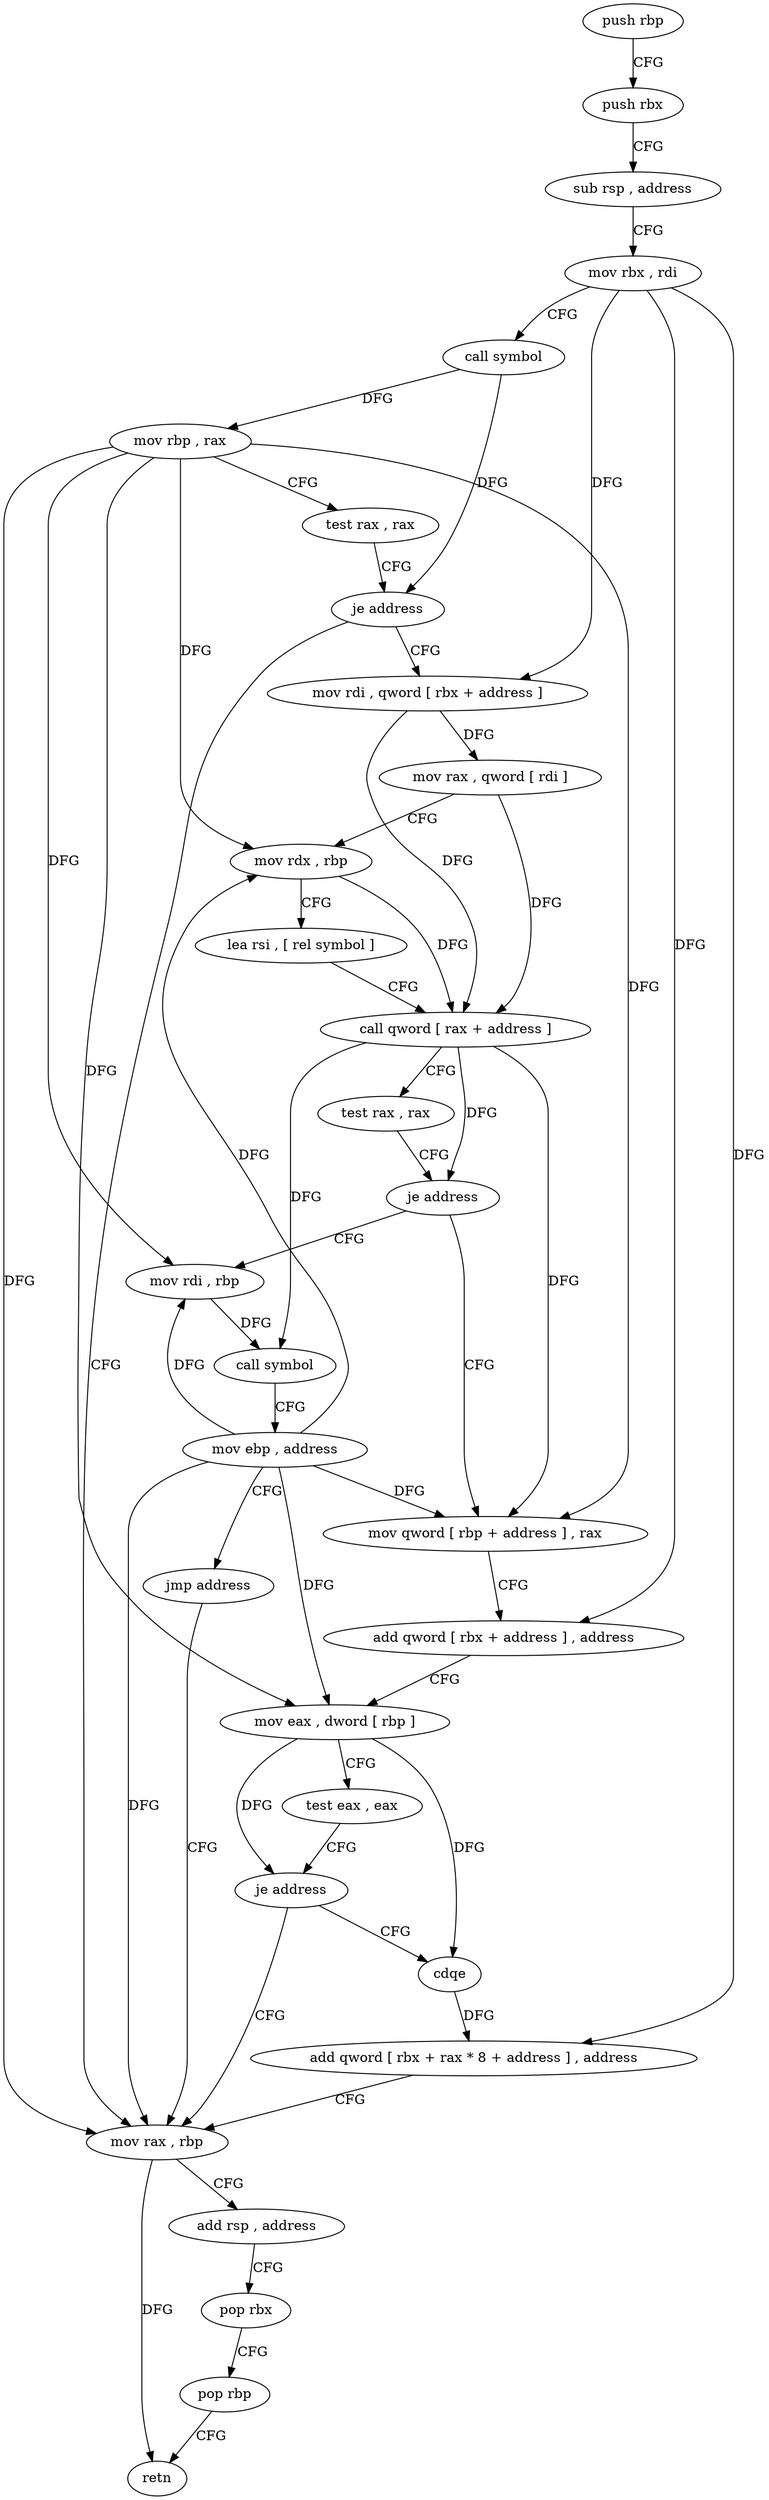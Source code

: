 digraph "func" {
"80040" [label = "push rbp" ]
"80041" [label = "push rbx" ]
"80042" [label = "sub rsp , address" ]
"80046" [label = "mov rbx , rdi" ]
"80049" [label = "call symbol" ]
"80054" [label = "mov rbp , rax" ]
"80057" [label = "test rax , rax" ]
"80060" [label = "je address" ]
"80123" [label = "mov rax , rbp" ]
"80062" [label = "mov rdi , qword [ rbx + address ]" ]
"80126" [label = "add rsp , address" ]
"80130" [label = "pop rbx" ]
"80131" [label = "pop rbp" ]
"80132" [label = "retn" ]
"80069" [label = "mov rax , qword [ rdi ]" ]
"80072" [label = "mov rdx , rbp" ]
"80075" [label = "lea rsi , [ rel symbol ]" ]
"80082" [label = "call qword [ rax + address ]" ]
"80088" [label = "test rax , rax" ]
"80091" [label = "je address" ]
"80133" [label = "mov rdi , rbp" ]
"80093" [label = "mov qword [ rbp + address ] , rax" ]
"80136" [label = "call symbol" ]
"80141" [label = "mov ebp , address" ]
"80146" [label = "jmp address" ]
"80097" [label = "add qword [ rbx + address ] , address" ]
"80105" [label = "mov eax , dword [ rbp ]" ]
"80108" [label = "test eax , eax" ]
"80110" [label = "je address" ]
"80112" [label = "cdqe" ]
"80114" [label = "add qword [ rbx + rax * 8 + address ] , address" ]
"80040" -> "80041" [ label = "CFG" ]
"80041" -> "80042" [ label = "CFG" ]
"80042" -> "80046" [ label = "CFG" ]
"80046" -> "80049" [ label = "CFG" ]
"80046" -> "80062" [ label = "DFG" ]
"80046" -> "80097" [ label = "DFG" ]
"80046" -> "80114" [ label = "DFG" ]
"80049" -> "80054" [ label = "DFG" ]
"80049" -> "80060" [ label = "DFG" ]
"80054" -> "80057" [ label = "CFG" ]
"80054" -> "80123" [ label = "DFG" ]
"80054" -> "80072" [ label = "DFG" ]
"80054" -> "80133" [ label = "DFG" ]
"80054" -> "80093" [ label = "DFG" ]
"80054" -> "80105" [ label = "DFG" ]
"80057" -> "80060" [ label = "CFG" ]
"80060" -> "80123" [ label = "CFG" ]
"80060" -> "80062" [ label = "CFG" ]
"80123" -> "80126" [ label = "CFG" ]
"80123" -> "80132" [ label = "DFG" ]
"80062" -> "80069" [ label = "DFG" ]
"80062" -> "80082" [ label = "DFG" ]
"80126" -> "80130" [ label = "CFG" ]
"80130" -> "80131" [ label = "CFG" ]
"80131" -> "80132" [ label = "CFG" ]
"80069" -> "80072" [ label = "CFG" ]
"80069" -> "80082" [ label = "DFG" ]
"80072" -> "80075" [ label = "CFG" ]
"80072" -> "80082" [ label = "DFG" ]
"80075" -> "80082" [ label = "CFG" ]
"80082" -> "80088" [ label = "CFG" ]
"80082" -> "80091" [ label = "DFG" ]
"80082" -> "80093" [ label = "DFG" ]
"80082" -> "80136" [ label = "DFG" ]
"80088" -> "80091" [ label = "CFG" ]
"80091" -> "80133" [ label = "CFG" ]
"80091" -> "80093" [ label = "CFG" ]
"80133" -> "80136" [ label = "DFG" ]
"80093" -> "80097" [ label = "CFG" ]
"80136" -> "80141" [ label = "CFG" ]
"80141" -> "80146" [ label = "CFG" ]
"80141" -> "80123" [ label = "DFG" ]
"80141" -> "80072" [ label = "DFG" ]
"80141" -> "80133" [ label = "DFG" ]
"80141" -> "80093" [ label = "DFG" ]
"80141" -> "80105" [ label = "DFG" ]
"80146" -> "80123" [ label = "CFG" ]
"80097" -> "80105" [ label = "CFG" ]
"80105" -> "80108" [ label = "CFG" ]
"80105" -> "80110" [ label = "DFG" ]
"80105" -> "80112" [ label = "DFG" ]
"80108" -> "80110" [ label = "CFG" ]
"80110" -> "80123" [ label = "CFG" ]
"80110" -> "80112" [ label = "CFG" ]
"80112" -> "80114" [ label = "DFG" ]
"80114" -> "80123" [ label = "CFG" ]
}
